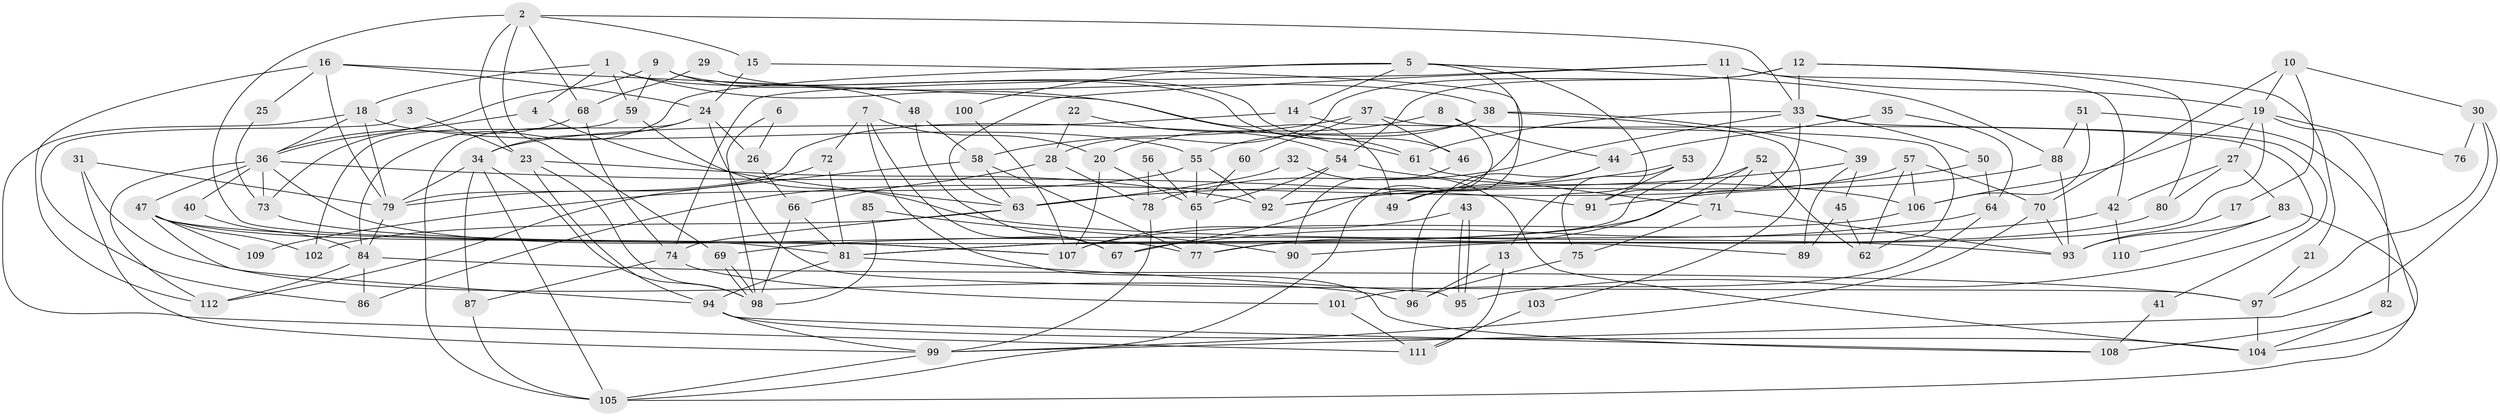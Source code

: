 // Generated by graph-tools (version 1.1) at 2025/49/03/09/25 04:49:14]
// undirected, 112 vertices, 224 edges
graph export_dot {
graph [start="1"]
  node [color=gray90,style=filled];
  1;
  2;
  3;
  4;
  5;
  6;
  7;
  8;
  9;
  10;
  11;
  12;
  13;
  14;
  15;
  16;
  17;
  18;
  19;
  20;
  21;
  22;
  23;
  24;
  25;
  26;
  27;
  28;
  29;
  30;
  31;
  32;
  33;
  34;
  35;
  36;
  37;
  38;
  39;
  40;
  41;
  42;
  43;
  44;
  45;
  46;
  47;
  48;
  49;
  50;
  51;
  52;
  53;
  54;
  55;
  56;
  57;
  58;
  59;
  60;
  61;
  62;
  63;
  64;
  65;
  66;
  67;
  68;
  69;
  70;
  71;
  72;
  73;
  74;
  75;
  76;
  77;
  78;
  79;
  80;
  81;
  82;
  83;
  84;
  85;
  86;
  87;
  88;
  89;
  90;
  91;
  92;
  93;
  94;
  95;
  96;
  97;
  98;
  99;
  100;
  101;
  102;
  103;
  104;
  105;
  106;
  107;
  108;
  109;
  110;
  111;
  112;
  1 -- 18;
  1 -- 61;
  1 -- 4;
  1 -- 49;
  1 -- 59;
  2 -- 15;
  2 -- 107;
  2 -- 23;
  2 -- 33;
  2 -- 68;
  2 -- 69;
  3 -- 86;
  3 -- 23;
  4 -- 36;
  4 -- 63;
  5 -- 88;
  5 -- 13;
  5 -- 14;
  5 -- 67;
  5 -- 84;
  5 -- 100;
  6 -- 98;
  6 -- 26;
  7 -- 72;
  7 -- 108;
  7 -- 20;
  7 -- 67;
  8 -- 105;
  8 -- 20;
  8 -- 44;
  9 -- 36;
  9 -- 59;
  9 -- 46;
  9 -- 48;
  10 -- 70;
  10 -- 19;
  10 -- 17;
  10 -- 30;
  11 -- 63;
  11 -- 91;
  11 -- 19;
  11 -- 42;
  11 -- 74;
  12 -- 28;
  12 -- 33;
  12 -- 21;
  12 -- 54;
  12 -- 80;
  13 -- 111;
  13 -- 96;
  14 -- 34;
  14 -- 62;
  15 -- 24;
  15 -- 49;
  16 -- 24;
  16 -- 112;
  16 -- 25;
  16 -- 61;
  16 -- 79;
  17 -- 93;
  18 -- 55;
  18 -- 79;
  18 -- 36;
  18 -- 111;
  19 -- 77;
  19 -- 27;
  19 -- 76;
  19 -- 82;
  19 -- 106;
  20 -- 65;
  20 -- 107;
  21 -- 97;
  22 -- 54;
  22 -- 28;
  23 -- 92;
  23 -- 94;
  23 -- 98;
  24 -- 105;
  24 -- 34;
  24 -- 26;
  24 -- 97;
  25 -- 73;
  26 -- 66;
  27 -- 42;
  27 -- 80;
  27 -- 83;
  28 -- 66;
  28 -- 78;
  29 -- 38;
  29 -- 68;
  30 -- 97;
  30 -- 76;
  30 -- 99;
  31 -- 79;
  31 -- 99;
  31 -- 96;
  32 -- 63;
  32 -- 104;
  33 -- 81;
  33 -- 41;
  33 -- 50;
  33 -- 61;
  33 -- 78;
  34 -- 98;
  34 -- 105;
  34 -- 79;
  34 -- 87;
  35 -- 64;
  35 -- 44;
  36 -- 112;
  36 -- 40;
  36 -- 47;
  36 -- 73;
  36 -- 77;
  36 -- 91;
  37 -- 58;
  37 -- 95;
  37 -- 46;
  37 -- 60;
  38 -- 79;
  38 -- 55;
  38 -- 39;
  38 -- 103;
  39 -- 89;
  39 -- 45;
  39 -- 92;
  40 -- 84;
  41 -- 108;
  42 -- 69;
  42 -- 110;
  43 -- 107;
  43 -- 95;
  43 -- 95;
  44 -- 96;
  44 -- 49;
  45 -- 62;
  45 -- 89;
  46 -- 90;
  47 -- 94;
  47 -- 81;
  47 -- 89;
  47 -- 102;
  47 -- 109;
  48 -- 67;
  48 -- 58;
  50 -- 92;
  50 -- 64;
  51 -- 104;
  51 -- 106;
  51 -- 88;
  52 -- 77;
  52 -- 81;
  52 -- 62;
  52 -- 71;
  53 -- 91;
  53 -- 63;
  53 -- 75;
  54 -- 106;
  54 -- 65;
  54 -- 92;
  55 -- 65;
  55 -- 92;
  55 -- 109;
  56 -- 65;
  56 -- 78;
  57 -- 62;
  57 -- 106;
  57 -- 70;
  57 -- 86;
  58 -- 63;
  58 -- 77;
  58 -- 112;
  59 -- 93;
  59 -- 102;
  60 -- 65;
  61 -- 71;
  63 -- 102;
  63 -- 74;
  64 -- 67;
  64 -- 101;
  65 -- 77;
  66 -- 98;
  66 -- 81;
  68 -- 74;
  68 -- 73;
  69 -- 98;
  69 -- 98;
  70 -- 99;
  70 -- 93;
  71 -- 75;
  71 -- 93;
  72 -- 81;
  72 -- 79;
  73 -- 107;
  74 -- 87;
  74 -- 101;
  75 -- 96;
  78 -- 99;
  79 -- 84;
  80 -- 90;
  81 -- 94;
  81 -- 95;
  82 -- 104;
  82 -- 108;
  83 -- 93;
  83 -- 105;
  83 -- 110;
  84 -- 86;
  84 -- 97;
  84 -- 112;
  85 -- 98;
  85 -- 90;
  87 -- 105;
  88 -- 93;
  88 -- 91;
  94 -- 99;
  94 -- 104;
  94 -- 108;
  97 -- 104;
  99 -- 105;
  100 -- 107;
  101 -- 111;
  103 -- 111;
  106 -- 107;
}
